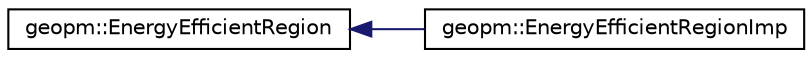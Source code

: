 digraph "Graphical Class Hierarchy"
{
  edge [fontname="Helvetica",fontsize="10",labelfontname="Helvetica",labelfontsize="10"];
  node [fontname="Helvetica",fontsize="10",shape=record];
  rankdir="LR";
  Node0 [label="geopm::EnergyEfficientRegion",height=0.2,width=0.4,color="black", fillcolor="white", style="filled",URL="$classgeopm_1_1_energy_efficient_region.html",tooltip="Holds the performance history of a Region. "];
  Node0 -> Node1 [dir="back",color="midnightblue",fontsize="10",style="solid",fontname="Helvetica"];
  Node1 [label="geopm::EnergyEfficientRegionImp",height=0.2,width=0.4,color="black", fillcolor="white", style="filled",URL="$classgeopm_1_1_energy_efficient_region_imp.html"];
}
